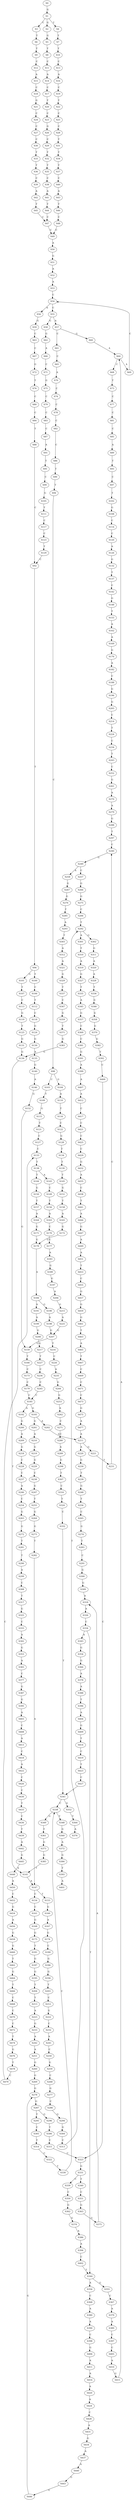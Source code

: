 strict digraph  {
	S0 -> S1 [ label = G ];
	S1 -> S2 [ label = G ];
	S1 -> S3 [ label = C ];
	S1 -> S4 [ label = T ];
	S2 -> S5 [ label = G ];
	S3 -> S6 [ label = T ];
	S4 -> S7 [ label = T ];
	S5 -> S8 [ label = T ];
	S6 -> S9 [ label = T ];
	S7 -> S10 [ label = T ];
	S8 -> S11 [ label = C ];
	S9 -> S12 [ label = C ];
	S10 -> S13 [ label = C ];
	S11 -> S14 [ label = A ];
	S12 -> S15 [ label = A ];
	S13 -> S16 [ label = A ];
	S14 -> S17 [ label = C ];
	S15 -> S18 [ label = C ];
	S16 -> S19 [ label = C ];
	S17 -> S20 [ label = T ];
	S18 -> S21 [ label = G ];
	S19 -> S22 [ label = T ];
	S20 -> S23 [ label = C ];
	S21 -> S24 [ label = C ];
	S22 -> S25 [ label = C ];
	S23 -> S26 [ label = G ];
	S24 -> S27 [ label = C ];
	S25 -> S28 [ label = C ];
	S26 -> S29 [ label = C ];
	S27 -> S30 [ label = C ];
	S28 -> S31 [ label = T ];
	S29 -> S32 [ label = T ];
	S30 -> S33 [ label = T ];
	S31 -> S34 [ label = T ];
	S32 -> S35 [ label = T ];
	S33 -> S36 [ label = T ];
	S34 -> S37 [ label = T ];
	S35 -> S38 [ label = C ];
	S36 -> S39 [ label = C ];
	S37 -> S40 [ label = C ];
	S38 -> S41 [ label = A ];
	S39 -> S42 [ label = A ];
	S40 -> S43 [ label = A ];
	S41 -> S44 [ label = T ];
	S42 -> S45 [ label = T ];
	S43 -> S46 [ label = T ];
	S44 -> S47 [ label = C ];
	S45 -> S47 [ label = C ];
	S46 -> S48 [ label = C ];
	S47 -> S49 [ label = C ];
	S48 -> S49 [ label = C ];
	S49 -> S50 [ label = A ];
	S50 -> S51 [ label = G ];
	S51 -> S52 [ label = A ];
	S52 -> S53 [ label = A ];
	S53 -> S54 [ label = C ];
	S54 -> S55 [ label = C ];
	S54 -> S56 [ label = A ];
	S55 -> S57 [ label = A ];
	S55 -> S58 [ label = G ];
	S56 -> S59 [ label = G ];
	S57 -> S60 [ label = G ];
	S57 -> S61 [ label = C ];
	S58 -> S62 [ label = G ];
	S59 -> S63 [ label = C ];
	S60 -> S64 [ label = A ];
	S61 -> S65 [ label = C ];
	S62 -> S66 [ label = A ];
	S63 -> S67 [ label = C ];
	S64 -> S68 [ label = C ];
	S64 -> S69 [ label = A ];
	S65 -> S70 [ label = A ];
	S66 -> S71 [ label = C ];
	S67 -> S72 [ label = G ];
	S68 -> S73 [ label = T ];
	S69 -> S54 [ label = C ];
	S70 -> S74 [ label = C ];
	S71 -> S75 [ label = G ];
	S72 -> S76 [ label = T ];
	S73 -> S77 [ label = C ];
	S74 -> S78 [ label = C ];
	S75 -> S79 [ label = C ];
	S76 -> S80 [ label = C ];
	S77 -> S81 [ label = C ];
	S78 -> S82 [ label = C ];
	S79 -> S83 [ label = C ];
	S80 -> S84 [ label = C ];
	S81 -> S85 [ label = C ];
	S82 -> S86 [ label = C ];
	S83 -> S87 [ label = C ];
	S84 -> S88 [ label = T ];
	S85 -> S89 [ label = A ];
	S86 -> S90 [ label = T ];
	S87 -> S91 [ label = A ];
	S88 -> S92 [ label = C ];
	S89 -> S93 [ label = T ];
	S90 -> S94 [ label = T ];
	S91 -> S95 [ label = T ];
	S92 -> S96 [ label = T ];
	S93 -> S97 [ label = C ];
	S94 -> S98 [ label = C ];
	S95 -> S99 [ label = C ];
	S96 -> S100 [ label = T ];
	S96 -> S101 [ label = G ];
	S97 -> S102 [ label = T ];
	S98 -> S103 [ label = C ];
	S98 -> S104 [ label = G ];
	S99 -> S105 [ label = G ];
	S100 -> S106 [ label = C ];
	S101 -> S107 [ label = T ];
	S102 -> S108 [ label = G ];
	S103 -> S109 [ label = T ];
	S104 -> S110 [ label = A ];
	S105 -> S111 [ label = T ];
	S106 -> S112 [ label = T ];
	S107 -> S113 [ label = C ];
	S108 -> S114 [ label = C ];
	S109 -> S115 [ label = G ];
	S110 -> S116 [ label = T ];
	S111 -> S117 [ label = C ];
	S112 -> S118 [ label = C ];
	S113 -> S119 [ label = G ];
	S114 -> S120 [ label = C ];
	S115 -> S121 [ label = T ];
	S116 -> S122 [ label = C ];
	S117 -> S123 [ label = C ];
	S118 -> S124 [ label = G ];
	S119 -> S125 [ label = T ];
	S120 -> S126 [ label = A ];
	S121 -> S127 [ label = C ];
	S122 -> S128 [ label = G ];
	S123 -> S129 [ label = T ];
	S124 -> S130 [ label = G ];
	S125 -> S131 [ label = G ];
	S126 -> S132 [ label = G ];
	S127 -> S133 [ label = C ];
	S128 -> S134 [ label = T ];
	S129 -> S92 [ label = C ];
	S130 -> S135 [ label = A ];
	S131 -> S136 [ label = G ];
	S132 -> S137 [ label = T ];
	S133 -> S138 [ label = T ];
	S134 -> S139 [ label = T ];
	S135 -> S140 [ label = G ];
	S136 -> S141 [ label = T ];
	S137 -> S142 [ label = C ];
	S138 -> S143 [ label = A ];
	S138 -> S144 [ label = T ];
	S139 -> S145 [ label = T ];
	S140 -> S146 [ label = A ];
	S141 -> S147 [ label = A ];
	S142 -> S148 [ label = G ];
	S143 -> S149 [ label = C ];
	S144 -> S150 [ label = G ];
	S145 -> S151 [ label = G ];
	S146 -> S152 [ label = G ];
	S147 -> S153 [ label = T ];
	S147 -> S154 [ label = C ];
	S148 -> S155 [ label = T ];
	S149 -> S156 [ label = T ];
	S150 -> S157 [ label = T ];
	S151 -> S158 [ label = T ];
	S152 -> S159 [ label = G ];
	S153 -> S160 [ label = G ];
	S154 -> S161 [ label = C ];
	S155 -> S162 [ label = A ];
	S156 -> S163 [ label = A ];
	S157 -> S164 [ label = A ];
	S158 -> S165 [ label = A ];
	S159 -> S166 [ label = T ];
	S160 -> S167 [ label = A ];
	S161 -> S168 [ label = G ];
	S162 -> S169 [ label = A ];
	S163 -> S170 [ label = C ];
	S164 -> S171 [ label = G ];
	S165 -> S172 [ label = G ];
	S166 -> S173 [ label = C ];
	S167 -> S174 [ label = G ];
	S168 -> S175 [ label = G ];
	S169 -> S176 [ label = G ];
	S170 -> S177 [ label = C ];
	S171 -> S178 [ label = G ];
	S172 -> S178 [ label = G ];
	S173 -> S179 [ label = C ];
	S174 -> S180 [ label = C ];
	S175 -> S181 [ label = T ];
	S176 -> S182 [ label = A ];
	S177 -> S183 [ label = A ];
	S178 -> S184 [ label = A ];
	S179 -> S185 [ label = C ];
	S180 -> S186 [ label = G ];
	S181 -> S187 [ label = G ];
	S182 -> S188 [ label = C ];
	S183 -> S189 [ label = G ];
	S184 -> S190 [ label = G ];
	S184 -> S191 [ label = A ];
	S185 -> S192 [ label = A ];
	S185 -> S193 [ label = G ];
	S186 -> S194 [ label = G ];
	S187 -> S195 [ label = G ];
	S188 -> S196 [ label = G ];
	S189 -> S197 [ label = G ];
	S190 -> S198 [ label = A ];
	S191 -> S199 [ label = A ];
	S192 -> S200 [ label = G ];
	S193 -> S201 [ label = G ];
	S193 -> S202 [ label = A ];
	S194 -> S203 [ label = T ];
	S195 -> S204 [ label = T ];
	S196 -> S205 [ label = G ];
	S197 -> S206 [ label = A ];
	S198 -> S207 [ label = G ];
	S199 -> S208 [ label = G ];
	S200 -> S209 [ label = A ];
	S201 -> S210 [ label = A ];
	S202 -> S211 [ label = A ];
	S203 -> S212 [ label = C ];
	S204 -> S213 [ label = T ];
	S205 -> S214 [ label = C ];
	S206 -> S215 [ label = G ];
	S207 -> S216 [ label = T ];
	S207 -> S159 [ label = G ];
	S208 -> S217 [ label = G ];
	S209 -> S218 [ label = G ];
	S210 -> S219 [ label = G ];
	S211 -> S220 [ label = A ];
	S211 -> S221 [ label = G ];
	S212 -> S222 [ label = G ];
	S213 -> S223 [ label = A ];
	S214 -> S224 [ label = T ];
	S215 -> S225 [ label = A ];
	S216 -> S226 [ label = C ];
	S217 -> S227 [ label = T ];
	S218 -> S228 [ label = C ];
	S219 -> S229 [ label = G ];
	S220 -> S230 [ label = G ];
	S221 -> S231 [ label = T ];
	S222 -> S232 [ label = C ];
	S223 -> S233 [ label = G ];
	S224 -> S234 [ label = C ];
	S225 -> S207 [ label = G ];
	S226 -> S235 [ label = A ];
	S227 -> S236 [ label = C ];
	S228 -> S237 [ label = C ];
	S229 -> S238 [ label = C ];
	S230 -> S239 [ label = T ];
	S231 -> S240 [ label = C ];
	S232 -> S241 [ label = A ];
	S233 -> S242 [ label = A ];
	S234 -> S243 [ label = T ];
	S235 -> S244 [ label = G ];
	S236 -> S245 [ label = C ];
	S237 -> S246 [ label = A ];
	S238 -> S247 [ label = G ];
	S239 -> S248 [ label = G ];
	S240 -> S249 [ label = G ];
	S241 -> S250 [ label = C ];
	S242 -> S251 [ label = A ];
	S243 -> S252 [ label = C ];
	S244 -> S253 [ label = G ];
	S245 -> S185 [ label = C ];
	S246 -> S254 [ label = C ];
	S247 -> S255 [ label = T ];
	S248 -> S256 [ label = T ];
	S249 -> S257 [ label = C ];
	S249 -> S258 [ label = A ];
	S250 -> S259 [ label = G ];
	S251 -> S260 [ label = G ];
	S252 -> S261 [ label = G ];
	S253 -> S262 [ label = A ];
	S254 -> S263 [ label = G ];
	S255 -> S264 [ label = G ];
	S256 -> S265 [ label = C ];
	S257 -> S266 [ label = G ];
	S258 -> S267 [ label = G ];
	S259 -> S268 [ label = C ];
	S260 -> S269 [ label = G ];
	S261 -> S270 [ label = A ];
	S262 -> S271 [ label = C ];
	S263 -> S272 [ label = G ];
	S264 -> S273 [ label = G ];
	S265 -> S274 [ label = G ];
	S266 -> S275 [ label = G ];
	S267 -> S276 [ label = G ];
	S268 -> S277 [ label = G ];
	S269 -> S278 [ label = G ];
	S270 -> S279 [ label = A ];
	S271 -> S280 [ label = C ];
	S272 -> S281 [ label = T ];
	S273 -> S282 [ label = T ];
	S274 -> S283 [ label = T ];
	S275 -> S284 [ label = C ];
	S276 -> S285 [ label = T ];
	S277 -> S286 [ label = C ];
	S278 -> S287 [ label = G ];
	S279 -> S288 [ label = G ];
	S280 -> S289 [ label = A ];
	S281 -> S290 [ label = T ];
	S282 -> S147 [ label = A ];
	S283 -> S291 [ label = C ];
	S284 -> S292 [ label = T ];
	S285 -> S293 [ label = A ];
	S286 -> S294 [ label = G ];
	S287 -> S295 [ label = T ];
	S287 -> S296 [ label = G ];
	S288 -> S297 [ label = T ];
	S289 -> S298 [ label = G ];
	S290 -> S299 [ label = A ];
	S291 -> S300 [ label = G ];
	S292 -> S301 [ label = A ];
	S292 -> S302 [ label = G ];
	S293 -> S303 [ label = T ];
	S294 -> S304 [ label = G ];
	S295 -> S305 [ label = C ];
	S296 -> S306 [ label = T ];
	S297 -> S240 [ label = C ];
	S298 -> S307 [ label = T ];
	S299 -> S308 [ label = C ];
	S300 -> S309 [ label = G ];
	S301 -> S310 [ label = T ];
	S302 -> S311 [ label = G ];
	S303 -> S312 [ label = A ];
	S304 -> S313 [ label = C ];
	S305 -> S314 [ label = T ];
	S306 -> S315 [ label = C ];
	S307 -> S316 [ label = C ];
	S308 -> S317 [ label = T ];
	S309 -> S318 [ label = A ];
	S310 -> S319 [ label = A ];
	S311 -> S320 [ label = A ];
	S312 -> S321 [ label = A ];
	S313 -> S292 [ label = T ];
	S314 -> S322 [ label = C ];
	S315 -> S323 [ label = C ];
	S316 -> S324 [ label = T ];
	S317 -> S325 [ label = G ];
	S318 -> S326 [ label = A ];
	S319 -> S327 [ label = G ];
	S320 -> S328 [ label = A ];
	S321 -> S329 [ label = G ];
	S322 -> S330 [ label = T ];
	S323 -> S331 [ label = G ];
	S324 -> S332 [ label = C ];
	S325 -> S333 [ label = C ];
	S326 -> S334 [ label = C ];
	S327 -> S335 [ label = T ];
	S328 -> S336 [ label = T ];
	S329 -> S337 [ label = T ];
	S330 -> S338 [ label = C ];
	S331 -> S339 [ label = C ];
	S331 -> S340 [ label = T ];
	S332 -> S341 [ label = T ];
	S333 -> S342 [ label = A ];
	S334 -> S343 [ label = A ];
	S334 -> S344 [ label = T ];
	S335 -> S345 [ label = A ];
	S336 -> S346 [ label = G ];
	S337 -> S347 [ label = C ];
	S338 -> S348 [ label = T ];
	S338 -> S349 [ label = G ];
	S339 -> S350 [ label = C ];
	S340 -> S351 [ label = C ];
	S341 -> S338 [ label = C ];
	S341 -> S352 [ label = G ];
	S342 -> S353 [ label = G ];
	S343 -> S354 [ label = G ];
	S344 -> S355 [ label = G ];
	S344 -> S356 [ label = A ];
	S345 -> S357 [ label = G ];
	S346 -> S358 [ label = G ];
	S347 -> S359 [ label = G ];
	S348 -> S360 [ label = G ];
	S349 -> S361 [ label = T ];
	S350 -> S362 [ label = G ];
	S351 -> S363 [ label = G ];
	S352 -> S364 [ label = T ];
	S353 -> S365 [ label = A ];
	S354 -> S366 [ label = G ];
	S355 -> S367 [ label = C ];
	S356 -> S368 [ label = C ];
	S357 -> S369 [ label = C ];
	S358 -> S370 [ label = G ];
	S359 -> S371 [ label = T ];
	S360 -> S372 [ label = A ];
	S361 -> S373 [ label = G ];
	S362 -> S374 [ label = G ];
	S363 -> S375 [ label = G ];
	S364 -> S376 [ label = A ];
	S365 -> S377 [ label = C ];
	S366 -> S378 [ label = A ];
	S367 -> S379 [ label = A ];
	S368 -> S380 [ label = A ];
	S369 -> S381 [ label = C ];
	S370 -> S382 [ label = G ];
	S371 -> S383 [ label = G ];
	S372 -> S384 [ label = G ];
	S373 -> S385 [ label = G ];
	S374 -> S386 [ label = A ];
	S375 -> S318 [ label = A ];
	S377 -> S387 [ label = G ];
	S378 -> S388 [ label = A ];
	S379 -> S389 [ label = A ];
	S380 -> S390 [ label = A ];
	S381 -> S391 [ label = G ];
	S382 -> S392 [ label = T ];
	S383 -> S136 [ label = G ];
	S384 -> S393 [ label = T ];
	S385 -> S141 [ label = T ];
	S386 -> S394 [ label = A ];
	S387 -> S395 [ label = G ];
	S388 -> S396 [ label = T ];
	S389 -> S397 [ label = C ];
	S390 -> S398 [ label = C ];
	S391 -> S399 [ label = A ];
	S392 -> S400 [ label = C ];
	S393 -> S401 [ label = A ];
	S394 -> S402 [ label = C ];
	S395 -> S403 [ label = A ];
	S396 -> S404 [ label = A ];
	S397 -> S405 [ label = C ];
	S398 -> S406 [ label = G ];
	S399 -> S407 [ label = A ];
	S400 -> S323 [ label = C ];
	S402 -> S344 [ label = T ];
	S403 -> S408 [ label = C ];
	S404 -> S409 [ label = G ];
	S405 -> S410 [ label = A ];
	S406 -> S411 [ label = A ];
	S407 -> S412 [ label = A ];
	S408 -> S413 [ label = A ];
	S409 -> S414 [ label = T ];
	S410 -> S415 [ label = G ];
	S411 -> S416 [ label = A ];
	S412 -> S417 [ label = C ];
	S413 -> S418 [ label = C ];
	S414 -> S419 [ label = C ];
	S415 -> S64 [ label = A ];
	S416 -> S420 [ label = A ];
	S417 -> S421 [ label = C ];
	S418 -> S422 [ label = A ];
	S419 -> S423 [ label = T ];
	S420 -> S424 [ label = A ];
	S421 -> S425 [ label = C ];
	S422 -> S426 [ label = C ];
	S423 -> S427 [ label = C ];
	S424 -> S428 [ label = C ];
	S425 -> S429 [ label = C ];
	S426 -> S430 [ label = C ];
	S427 -> S341 [ label = T ];
	S428 -> S431 [ label = A ];
	S429 -> S432 [ label = G ];
	S430 -> S433 [ label = T ];
	S431 -> S434 [ label = G ];
	S432 -> S435 [ label = A ];
	S433 -> S436 [ label = C ];
	S434 -> S437 [ label = A ];
	S435 -> S438 [ label = C ];
	S436 -> S439 [ label = T ];
	S437 -> S440 [ label = A ];
	S438 -> S441 [ label = T ];
	S439 -> S442 [ label = A ];
	S440 -> S443 [ label = G ];
	S441 -> S444 [ label = A ];
	S442 -> S445 [ label = G ];
	S443 -> S446 [ label = G ];
	S444 -> S447 [ label = G ];
	S445 -> S448 [ label = A ];
	S446 -> S278 [ label = G ];
	S447 -> S449 [ label = A ];
	S448 -> S450 [ label = A ];
	S449 -> S451 [ label = A ];
	S450 -> S452 [ label = C ];
	S451 -> S453 [ label = T ];
	S452 -> S454 [ label = G ];
	S453 -> S455 [ label = C ];
	S454 -> S456 [ label = A ];
	S455 -> S457 [ label = G ];
	S456 -> S458 [ label = G ];
	S457 -> S459 [ label = G ];
	S458 -> S460 [ label = G ];
	S459 -> S461 [ label = G ];
	S460 -> S462 [ label = T ];
	S461 -> S463 [ label = T ];
	S462 -> S464 [ label = G ];
	S463 -> S465 [ label = A ];
	S464 -> S466 [ label = T ];
	S465 -> S467 [ label = T ];
	S466 -> S468 [ label = C ];
	S467 -> S469 [ label = C ];
	S468 -> S470 [ label = C ];
	S469 -> S471 [ label = C ];
	S470 -> S472 [ label = C ];
	S471 -> S473 [ label = C ];
	S472 -> S474 [ label = T ];
	S473 -> S475 [ label = G ];
	S474 -> S476 [ label = G ];
	S475 -> S477 [ label = A ];
	S476 -> S478 [ label = T ];
	S477 -> S211 [ label = A ];
	S478 -> S479 [ label = C ];
	S479 -> S133 [ label = C ];
}
